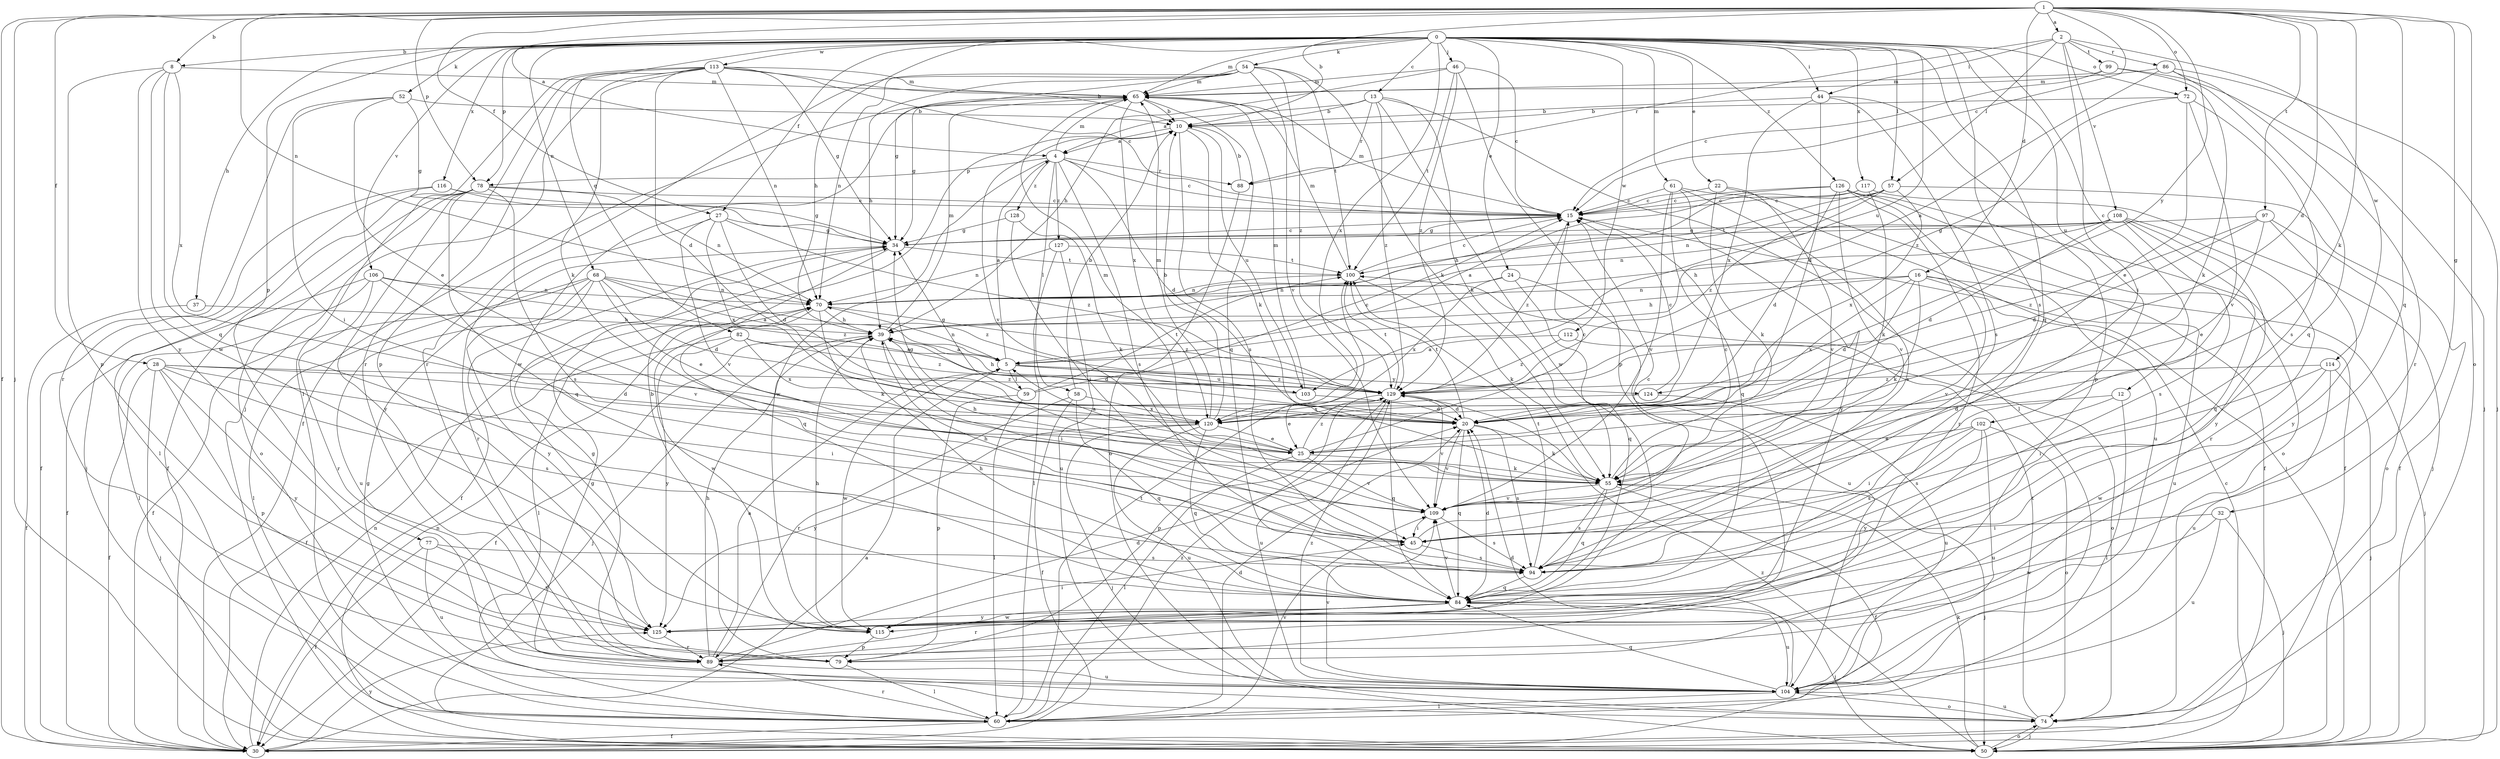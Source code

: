 strict digraph  {
0;
1;
2;
4;
5;
8;
10;
12;
13;
15;
16;
20;
22;
24;
25;
27;
28;
30;
32;
34;
37;
39;
44;
45;
46;
50;
52;
54;
55;
57;
58;
59;
60;
61;
65;
68;
70;
72;
74;
77;
78;
79;
82;
84;
86;
88;
89;
94;
97;
99;
100;
102;
103;
104;
106;
108;
109;
112;
113;
114;
115;
116;
117;
120;
124;
125;
126;
127;
128;
129;
0 -> 8  [label=b];
0 -> 12  [label=c];
0 -> 13  [label=c];
0 -> 22  [label=e];
0 -> 24  [label=e];
0 -> 27  [label=f];
0 -> 37  [label=h];
0 -> 39  [label=h];
0 -> 44  [label=i];
0 -> 46  [label=j];
0 -> 52  [label=k];
0 -> 54  [label=k];
0 -> 57  [label=l];
0 -> 61  [label=m];
0 -> 65  [label=m];
0 -> 68  [label=n];
0 -> 72  [label=o];
0 -> 77  [label=p];
0 -> 78  [label=p];
0 -> 82  [label=q];
0 -> 84  [label=q];
0 -> 94  [label=s];
0 -> 102  [label=u];
0 -> 103  [label=u];
0 -> 106  [label=v];
0 -> 112  [label=w];
0 -> 113  [label=w];
0 -> 116  [label=x];
0 -> 117  [label=x];
0 -> 120  [label=x];
0 -> 126  [label=z];
1 -> 2  [label=a];
1 -> 4  [label=a];
1 -> 8  [label=b];
1 -> 10  [label=b];
1 -> 15  [label=c];
1 -> 16  [label=d];
1 -> 20  [label=d];
1 -> 27  [label=f];
1 -> 28  [label=f];
1 -> 30  [label=f];
1 -> 32  [label=g];
1 -> 50  [label=j];
1 -> 55  [label=k];
1 -> 70  [label=n];
1 -> 72  [label=o];
1 -> 74  [label=o];
1 -> 78  [label=p];
1 -> 84  [label=q];
1 -> 97  [label=t];
1 -> 124  [label=y];
2 -> 44  [label=i];
2 -> 45  [label=i];
2 -> 57  [label=l];
2 -> 86  [label=r];
2 -> 88  [label=r];
2 -> 99  [label=t];
2 -> 108  [label=v];
2 -> 114  [label=w];
4 -> 15  [label=c];
4 -> 20  [label=d];
4 -> 58  [label=l];
4 -> 65  [label=m];
4 -> 78  [label=p];
4 -> 88  [label=r];
4 -> 94  [label=s];
4 -> 115  [label=w];
4 -> 127  [label=z];
4 -> 128  [label=z];
5 -> 4  [label=a];
5 -> 59  [label=l];
5 -> 70  [label=n];
5 -> 103  [label=u];
5 -> 115  [label=w];
5 -> 124  [label=y];
5 -> 129  [label=z];
8 -> 65  [label=m];
8 -> 79  [label=p];
8 -> 84  [label=q];
8 -> 115  [label=w];
8 -> 120  [label=x];
8 -> 125  [label=y];
10 -> 4  [label=a];
10 -> 55  [label=k];
10 -> 94  [label=s];
10 -> 103  [label=u];
10 -> 109  [label=v];
12 -> 20  [label=d];
12 -> 60  [label=l];
12 -> 94  [label=s];
13 -> 4  [label=a];
13 -> 10  [label=b];
13 -> 55  [label=k];
13 -> 60  [label=l];
13 -> 88  [label=r];
13 -> 115  [label=w];
13 -> 129  [label=z];
15 -> 34  [label=g];
15 -> 65  [label=m];
15 -> 129  [label=z];
16 -> 20  [label=d];
16 -> 39  [label=h];
16 -> 50  [label=j];
16 -> 55  [label=k];
16 -> 70  [label=n];
16 -> 104  [label=u];
16 -> 109  [label=v];
16 -> 120  [label=x];
20 -> 55  [label=k];
20 -> 84  [label=q];
20 -> 94  [label=s];
20 -> 100  [label=t];
20 -> 109  [label=v];
22 -> 15  [label=c];
22 -> 30  [label=f];
22 -> 55  [label=k];
22 -> 109  [label=v];
24 -> 70  [label=n];
24 -> 84  [label=q];
24 -> 104  [label=u];
24 -> 120  [label=x];
25 -> 5  [label=a];
25 -> 15  [label=c];
25 -> 34  [label=g];
25 -> 55  [label=k];
25 -> 60  [label=l];
25 -> 65  [label=m];
25 -> 109  [label=v];
25 -> 129  [label=z];
27 -> 20  [label=d];
27 -> 34  [label=g];
27 -> 89  [label=r];
27 -> 109  [label=v];
27 -> 120  [label=x];
27 -> 129  [label=z];
28 -> 20  [label=d];
28 -> 30  [label=f];
28 -> 45  [label=i];
28 -> 50  [label=j];
28 -> 79  [label=p];
28 -> 94  [label=s];
28 -> 125  [label=y];
28 -> 129  [label=z];
30 -> 5  [label=a];
30 -> 70  [label=n];
30 -> 125  [label=y];
32 -> 45  [label=i];
32 -> 50  [label=j];
32 -> 104  [label=u];
32 -> 115  [label=w];
34 -> 15  [label=c];
34 -> 30  [label=f];
34 -> 84  [label=q];
34 -> 100  [label=t];
37 -> 30  [label=f];
37 -> 39  [label=h];
39 -> 5  [label=a];
39 -> 20  [label=d];
39 -> 30  [label=f];
39 -> 45  [label=i];
39 -> 50  [label=j];
39 -> 65  [label=m];
44 -> 10  [label=b];
44 -> 20  [label=d];
44 -> 79  [label=p];
44 -> 94  [label=s];
44 -> 120  [label=x];
45 -> 15  [label=c];
45 -> 39  [label=h];
45 -> 94  [label=s];
46 -> 15  [label=c];
46 -> 39  [label=h];
46 -> 65  [label=m];
46 -> 79  [label=p];
46 -> 100  [label=t];
46 -> 129  [label=z];
50 -> 15  [label=c];
50 -> 55  [label=k];
50 -> 70  [label=n];
50 -> 74  [label=o];
50 -> 129  [label=z];
52 -> 10  [label=b];
52 -> 25  [label=e];
52 -> 34  [label=g];
52 -> 45  [label=i];
52 -> 89  [label=r];
54 -> 34  [label=g];
54 -> 39  [label=h];
54 -> 55  [label=k];
54 -> 65  [label=m];
54 -> 70  [label=n];
54 -> 89  [label=r];
54 -> 100  [label=t];
54 -> 109  [label=v];
54 -> 129  [label=z];
55 -> 15  [label=c];
55 -> 30  [label=f];
55 -> 39  [label=h];
55 -> 50  [label=j];
55 -> 84  [label=q];
55 -> 94  [label=s];
55 -> 109  [label=v];
57 -> 15  [label=c];
57 -> 30  [label=f];
57 -> 70  [label=n];
57 -> 100  [label=t];
57 -> 120  [label=x];
57 -> 129  [label=z];
58 -> 10  [label=b];
58 -> 30  [label=f];
58 -> 84  [label=q];
58 -> 89  [label=r];
58 -> 120  [label=x];
59 -> 15  [label=c];
59 -> 34  [label=g];
59 -> 60  [label=l];
59 -> 79  [label=p];
59 -> 100  [label=t];
60 -> 20  [label=d];
60 -> 30  [label=f];
60 -> 34  [label=g];
60 -> 89  [label=r];
60 -> 100  [label=t];
60 -> 109  [label=v];
60 -> 129  [label=z];
61 -> 15  [label=c];
61 -> 50  [label=j];
61 -> 84  [label=q];
61 -> 94  [label=s];
61 -> 109  [label=v];
61 -> 125  [label=y];
65 -> 10  [label=b];
65 -> 30  [label=f];
65 -> 34  [label=g];
65 -> 84  [label=q];
65 -> 115  [label=w];
65 -> 120  [label=x];
68 -> 5  [label=a];
68 -> 20  [label=d];
68 -> 25  [label=e];
68 -> 30  [label=f];
68 -> 60  [label=l];
68 -> 70  [label=n];
68 -> 104  [label=u];
68 -> 125  [label=y];
68 -> 129  [label=z];
70 -> 39  [label=h];
70 -> 55  [label=k];
70 -> 60  [label=l];
70 -> 115  [label=w];
70 -> 129  [label=z];
72 -> 10  [label=b];
72 -> 25  [label=e];
72 -> 94  [label=s];
72 -> 109  [label=v];
72 -> 129  [label=z];
74 -> 34  [label=g];
74 -> 50  [label=j];
74 -> 100  [label=t];
74 -> 104  [label=u];
77 -> 30  [label=f];
77 -> 94  [label=s];
77 -> 104  [label=u];
77 -> 125  [label=y];
78 -> 15  [label=c];
78 -> 30  [label=f];
78 -> 60  [label=l];
78 -> 70  [label=n];
78 -> 74  [label=o];
78 -> 84  [label=q];
78 -> 94  [label=s];
78 -> 125  [label=y];
79 -> 10  [label=b];
79 -> 60  [label=l];
82 -> 5  [label=a];
82 -> 30  [label=f];
82 -> 120  [label=x];
82 -> 125  [label=y];
82 -> 129  [label=z];
84 -> 20  [label=d];
84 -> 39  [label=h];
84 -> 50  [label=j];
84 -> 89  [label=r];
84 -> 104  [label=u];
84 -> 109  [label=v];
84 -> 115  [label=w];
84 -> 125  [label=y];
86 -> 5  [label=a];
86 -> 50  [label=j];
86 -> 65  [label=m];
86 -> 84  [label=q];
86 -> 89  [label=r];
88 -> 10  [label=b];
88 -> 74  [label=o];
89 -> 5  [label=a];
89 -> 20  [label=d];
89 -> 34  [label=g];
89 -> 39  [label=h];
89 -> 104  [label=u];
94 -> 84  [label=q];
94 -> 100  [label=t];
97 -> 20  [label=d];
97 -> 25  [label=e];
97 -> 34  [label=g];
97 -> 74  [label=o];
97 -> 125  [label=y];
97 -> 129  [label=z];
99 -> 15  [label=c];
99 -> 50  [label=j];
99 -> 55  [label=k];
99 -> 65  [label=m];
100 -> 15  [label=c];
100 -> 55  [label=k];
100 -> 65  [label=m];
100 -> 70  [label=n];
102 -> 25  [label=e];
102 -> 45  [label=i];
102 -> 74  [label=o];
102 -> 94  [label=s];
102 -> 104  [label=u];
102 -> 125  [label=y];
103 -> 20  [label=d];
103 -> 39  [label=h];
103 -> 65  [label=m];
104 -> 20  [label=d];
104 -> 60  [label=l];
104 -> 74  [label=o];
104 -> 84  [label=q];
104 -> 109  [label=v];
104 -> 129  [label=z];
106 -> 30  [label=f];
106 -> 60  [label=l];
106 -> 70  [label=n];
106 -> 89  [label=r];
106 -> 109  [label=v];
106 -> 129  [label=z];
108 -> 20  [label=d];
108 -> 34  [label=g];
108 -> 39  [label=h];
108 -> 70  [label=n];
108 -> 84  [label=q];
108 -> 89  [label=r];
108 -> 94  [label=s];
108 -> 125  [label=y];
109 -> 45  [label=i];
109 -> 94  [label=s];
112 -> 5  [label=a];
112 -> 74  [label=o];
112 -> 129  [label=z];
113 -> 10  [label=b];
113 -> 15  [label=c];
113 -> 20  [label=d];
113 -> 34  [label=g];
113 -> 50  [label=j];
113 -> 55  [label=k];
113 -> 60  [label=l];
113 -> 65  [label=m];
113 -> 70  [label=n];
113 -> 79  [label=p];
113 -> 89  [label=r];
114 -> 45  [label=i];
114 -> 50  [label=j];
114 -> 104  [label=u];
114 -> 115  [label=w];
114 -> 129  [label=z];
115 -> 39  [label=h];
115 -> 45  [label=i];
115 -> 79  [label=p];
116 -> 15  [label=c];
116 -> 30  [label=f];
116 -> 34  [label=g];
116 -> 50  [label=j];
117 -> 15  [label=c];
117 -> 39  [label=h];
117 -> 50  [label=j];
117 -> 55  [label=k];
120 -> 10  [label=b];
120 -> 25  [label=e];
120 -> 50  [label=j];
120 -> 65  [label=m];
120 -> 84  [label=q];
120 -> 104  [label=u];
120 -> 125  [label=y];
124 -> 15  [label=c];
124 -> 104  [label=u];
124 -> 120  [label=x];
125 -> 89  [label=r];
126 -> 5  [label=a];
126 -> 15  [label=c];
126 -> 20  [label=d];
126 -> 30  [label=f];
126 -> 74  [label=o];
126 -> 89  [label=r];
126 -> 104  [label=u];
126 -> 109  [label=v];
127 -> 60  [label=l];
127 -> 70  [label=n];
127 -> 100  [label=t];
127 -> 104  [label=u];
128 -> 34  [label=g];
128 -> 45  [label=i];
128 -> 55  [label=k];
129 -> 20  [label=d];
129 -> 25  [label=e];
129 -> 79  [label=p];
129 -> 84  [label=q];
129 -> 100  [label=t];
129 -> 104  [label=u];
129 -> 109  [label=v];
}
